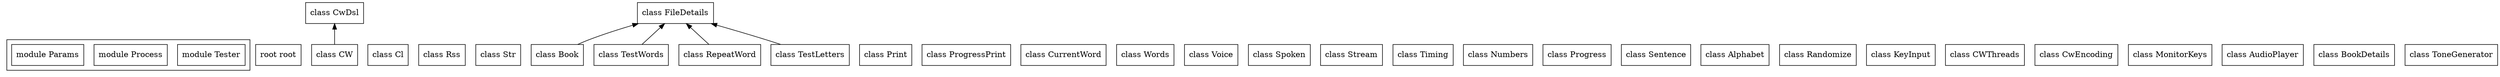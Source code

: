 digraph yard {
	graph [bb="0,0,3661.3,126",
		outputMode=nodesfirst,
		packMode="graph",
		rank=sink,
		rankdir=BT,
		splines=true
	];
	node [label="\N",
		rank=sink,
		rankType=sink,
		shape=record
	];
	subgraph cluster_CW {
		graph [label=CW,
			labelloc=b
		];
	}
	subgraph cluster_Cl {
		graph [label=Cl,
			labelloc=b
		];
	}
	subgraph cluster_Rss {
		graph [label=Rss,
			labelloc=b
		];
	}
	subgraph cluster_Str {
		graph [label=Str,
			labelloc=b
		];
	}
	subgraph cluster_Book {
		graph [label=Book,
			labelloc=b
		];
	}
	subgraph cluster_Print_ProgressPrint {
		graph [label=ProgressPrint,
			labelloc=b
		];
	}
	subgraph cluster_Print {
		graph [label=Print,
			labelloc=b
		];
	}
	subgraph cluster_CurrentWord {
		graph [label=CurrentWord,
			labelloc=b
		];
	}
	subgraph cluster_Words {
		graph [label=Words,
			labelloc=b
		];
	}
	subgraph cluster_Voice {
		graph [label=Voice,
			labelloc=b
		];
	}
	subgraph cluster_Spoken {
		graph [label=Spoken,
			labelloc=b
		];
	}
	subgraph cluster_Stream {
		graph [label=Stream,
			labelloc=b
		];
	}
	subgraph cluster_CwDsl {
		graph [label=CwDsl,
			labelloc=b
		];
	}
	subgraph cluster_Timing {
		graph [label=Timing,
			labelloc=b
		];
	}
	subgraph cluster_Numbers {
		graph [label=Numbers,
			labelloc=b
		];
	}
	subgraph cluster_Progress {
		graph [label=Progress,
			labelloc=b
		];
	}
	subgraph cluster_Sentence {
		graph [label=Sentence,
			labelloc=b
		];
	}
	subgraph cluster_Alphabet {
		graph [label=Alphabet,
			labelloc=b
		];
	}
	subgraph cluster_Randomize {
		graph [label=Randomize,
			labelloc=b
		];
	}
	subgraph cluster_KeyInput {
		graph [label=KeyInput,
			labelloc=b
		];
	}
	subgraph cluster_CWThreads {
		graph [label=CWThreads,
			labelloc=b
		];
	}
	subgraph cluster_TestWords {
		graph [label=TestWords,
			labelloc=b
		];
	}
	subgraph cluster_RepeatWord {
		graph [label=RepeatWord,
			labelloc=b
		];
	}
	subgraph cluster_CwEncoding {
		graph [label=CwEncoding,
			labelloc=b
		];
	}
	subgraph cluster_MonitorKeys {
		graph [label=MonitorKeys,
			labelloc=b
		];
	}
	subgraph cluster_FileDetails {
		graph [label=FileDetails,
			labelloc=b
		];
	}
	subgraph cluster_AudioPlayer {
		graph [label=AudioPlayer,
			labelloc=b
		];
	}
	subgraph cluster_BookDetails {
		graph [label=BookDetails,
			labelloc=b
		];
	}
	subgraph cluster_TestLetters {
		graph [label=TestLetters,
			labelloc=b
		];
	}
	subgraph cluster_ToneGenerator {
		graph [label=ToneGenerator,
			labelloc=b
		];
	}
	subgraph cluster_ {
		graph [bb="3299.3,8,3653.3,61",
			label="",
			labelloc=b
		];
		subgraph cluster_Tester {
			graph [label=Tester,
				labelloc=b
			];
		}
		subgraph cluster_Process {
			graph [label=Process,
				labelloc=b
			];
		}
		subgraph cluster_Params {
			graph [label=Params,
				labelloc=b
			];
		}
		Tester		 [height=0.51389,
			label="{module Tester}",
			pos="3597.3,34.5",
			rects="3549.7,16.5,3644.9,52.5",
			width=1.3229];
		Process		 [height=0.51389,
			label="{module Process}",
			pos="3479.3,34.5",
			rects="3427.2,16.5,3531.4,52.5",
			width=1.4481];
		Params		 [height=0.51389,
			label="{module Params}",
			pos="3358.3,34.5",
			rects="3306.9,16.5,3409.7,52.5",
			width=1.4265];
	}
	Root	 [height=0.51389,
		label="{root root}",
		pos="32.302,34.5",
		rects="0,16.5,64.604,52.5",
		width=0.89727];
	CW	 [height=0.51389,
		label="{class CW}",
		pos="117.3,34.5",
		rects="82.669,16.5,151.93,52.5",
		width=0.96202];
	CwDsl	 [height=0.51389,
		label="{class CwDsl}",
		pos="117.3,107.5",
		rects="74.497,89.5,160.11,125.5",
		width=1.189];
	CW -> CwDsl	 [pos="e,117.3,89.471 117.3,52.687 117.3,60.711 117.3,70.453 117.3,79.431"];
	Cl	 [height=0.51389,
		label="{class Cl}",
		pos="200.3,34.5",
		rects="170.33,16.5,230.27,52.5",
		width=0.83252];
	Rss	 [height=0.51389,
		label="{class Rss}",
		pos="281.3,34.5",
		rects="247.83,16.5,314.78,52.5",
		width=0.92984];
	Str	 [height=0.51389,
		label="{class Str}",
		pos="364.3,34.5",
		rects="332.78,16.5,395.83,52.5",
		width=0.87572];
	Book	 [height=0.51389,
		label="{class Book}",
		pos="452.3,34.5",
		rects="413.78,16.5,490.83,52.5",
		width=1.0702];
	FileDetails	 [height=0.51389,
		label="{class FileDetails}",
		pos="625.3,107.5",
		rects="571.23,89.5,679.38,125.5",
		width=1.5021];
	Book -> FileDetails	 [pos="e,572.49,89.417 482.05,52.51 487.7,55.493 493.63,58.453 499.3,61 519.63,70.125 542.4,78.793 562.93,86.069"];
	Print	 [height=0.51389,
		label="{class Print}",
		pos="929.3,34.5",
		rects="892.33,16.5,966.27,52.5",
		width=1.027];
	Print_ProgressPrint	 [height=0.51389,
		label="{class ProgressPrint}",
		pos="1045.3,34.5",
		rects="984.22,16.5,1106.4,52.5",
		width=1.6967];
	CurrentWord	 [height=0.51389,
		label="{class CurrentWord}",
		pos="1184.3,34.5",
		rects="1124.2,16.5,1244.4,52.5",
		width=1.67];
	Words	 [height=0.51389,
		label="{class Words}",
		pos="1303.3,34.5",
		rects="1262,16.5,1344.6,52.5",
		width=1.1483];
	Voice	 [height=0.51389,
		label="{class Voice}",
		pos="1401.3,34.5",
		rects="1362.3,16.5,1440.3,52.5",
		width=1.0846];
	Spoken	 [height=0.51389,
		label="{class Spoken}",
		pos="1502.3,34.5",
		rects="1457.9,16.5,1546.7,52.5",
		width=1.2321];
	Stream	 [height=0.51389,
		label="{class Stream}",
		pos="1608.3,34.5",
		rects="1565.1,16.5,1651.5,52.5",
		width=1.1996];
	Timing	 [height=0.51389,
		label="{class Timing}",
		pos="1713.3,34.5",
		rects="1669.7,16.5,1756.9,52.5",
		width=1.2112];
	Numbers	 [height=0.51389,
		label="{class Numbers}",
		pos="1824.3,34.5",
		rects="1775.3,16.5,1873.3,52.5",
		width=1.3616];
	Progress	 [height=0.51389,
		label="{class Progress}",
		pos="1938.3,34.5",
		rects="1890.8,16.5,1985.8,52.5",
		width=1.3185];
	Sentence	 [height=0.51389,
		label="{class Sentence}",
		pos="2052.3,34.5",
		rects="2003.7,16.5,2100.9,52.5",
		width=1.3506];
	Alphabet	 [height=0.51389,
		label="{class Alphabet}",
		pos="2167.3,34.5",
		rects="2118.7,16.5,2215.9,52.5",
		width=1.3509];
	Randomize	 [height=0.51389,
		label="{class Randomize}",
		pos="2289.3,34.5",
		rects="2234.1,16.5,2344.5,52.5",
		width=1.5343];
	KeyInput	 [height=0.51389,
		label="{class KeyInput}",
		pos="2412.3,34.5",
		rects="2362.5,16.5,2462.1,52.5",
		width=1.3832];
	CWThreads	 [height=0.51389,
		label="{class CWThreads}",
		pos="2537.3,34.5",
		rects="2480.1,16.5,2594.5,52.5",
		width=1.5883];
	TestWords	 [height=0.51389,
		label="{class TestWords}",
		pos="561.3,34.5",
		rects="508.4,16.5,614.2,52.5",
		width=1.4695];
	TestWords -> FileDetails	 [pos="e,609.95,89.471 576.79,52.687 584.73,61.495 594.54,72.375 603.25,82.042"];
	RepeatWord	 [height=0.51389,
		label="{class RepeatWord}",
		pos="690.3,34.5",
		rects="632.13,16.5,748.47,52.5",
		width=1.6159];
	RepeatWord -> FileDetails	 [pos="e,640.89,89.471 674.57,52.687 666.5,61.495 656.54,72.375 647.69,82.042"];
	CwEncoding	 [height=0.51389,
		label="{class CwEncoding}",
		pos="2672.3,34.5",
		rects="2612.4,16.5,2732.2,52.5",
		width=1.6641];
	MonitorKeys	 [height=0.51389,
		label="{class MonitorKeys}",
		pos="2811.3,34.5",
		rects="2750.6,16.5,2872,52.5",
		width=1.6858];
	AudioPlayer	 [height=0.51389,
		label="{class AudioPlayer}",
		pos="2948.3,34.5",
		rects="2889.9,16.5,3006.7,52.5",
		width=1.621];
	BookDetails	 [height=0.51389,
		label="{class BookDetails}",
		pos="3083.3,34.5",
		rects="3024.9,16.5,3141.7,52.5",
		width=1.6209];
	TestLetters	 [height=0.51389,
		label="{class TestLetters}",
		pos="820.3,34.5",
		rects="766.07,16.5,874.53,52.5",
		width=1.5064];
	TestLetters -> FileDetails	 [pos="e,676.93,89.407 779.08,52.547 771.85,55.434 764.37,58.352 757.3,61 734.36,69.589 708.97,78.486 686.63,86.111"];
	ToneGenerator	 [height=0.51389,
		label="{class ToneGenerator}",
		pos="3224.3,34.5",
		rects="3159.2,16.5,3289.4,52.5",
		width=1.8086];
}
